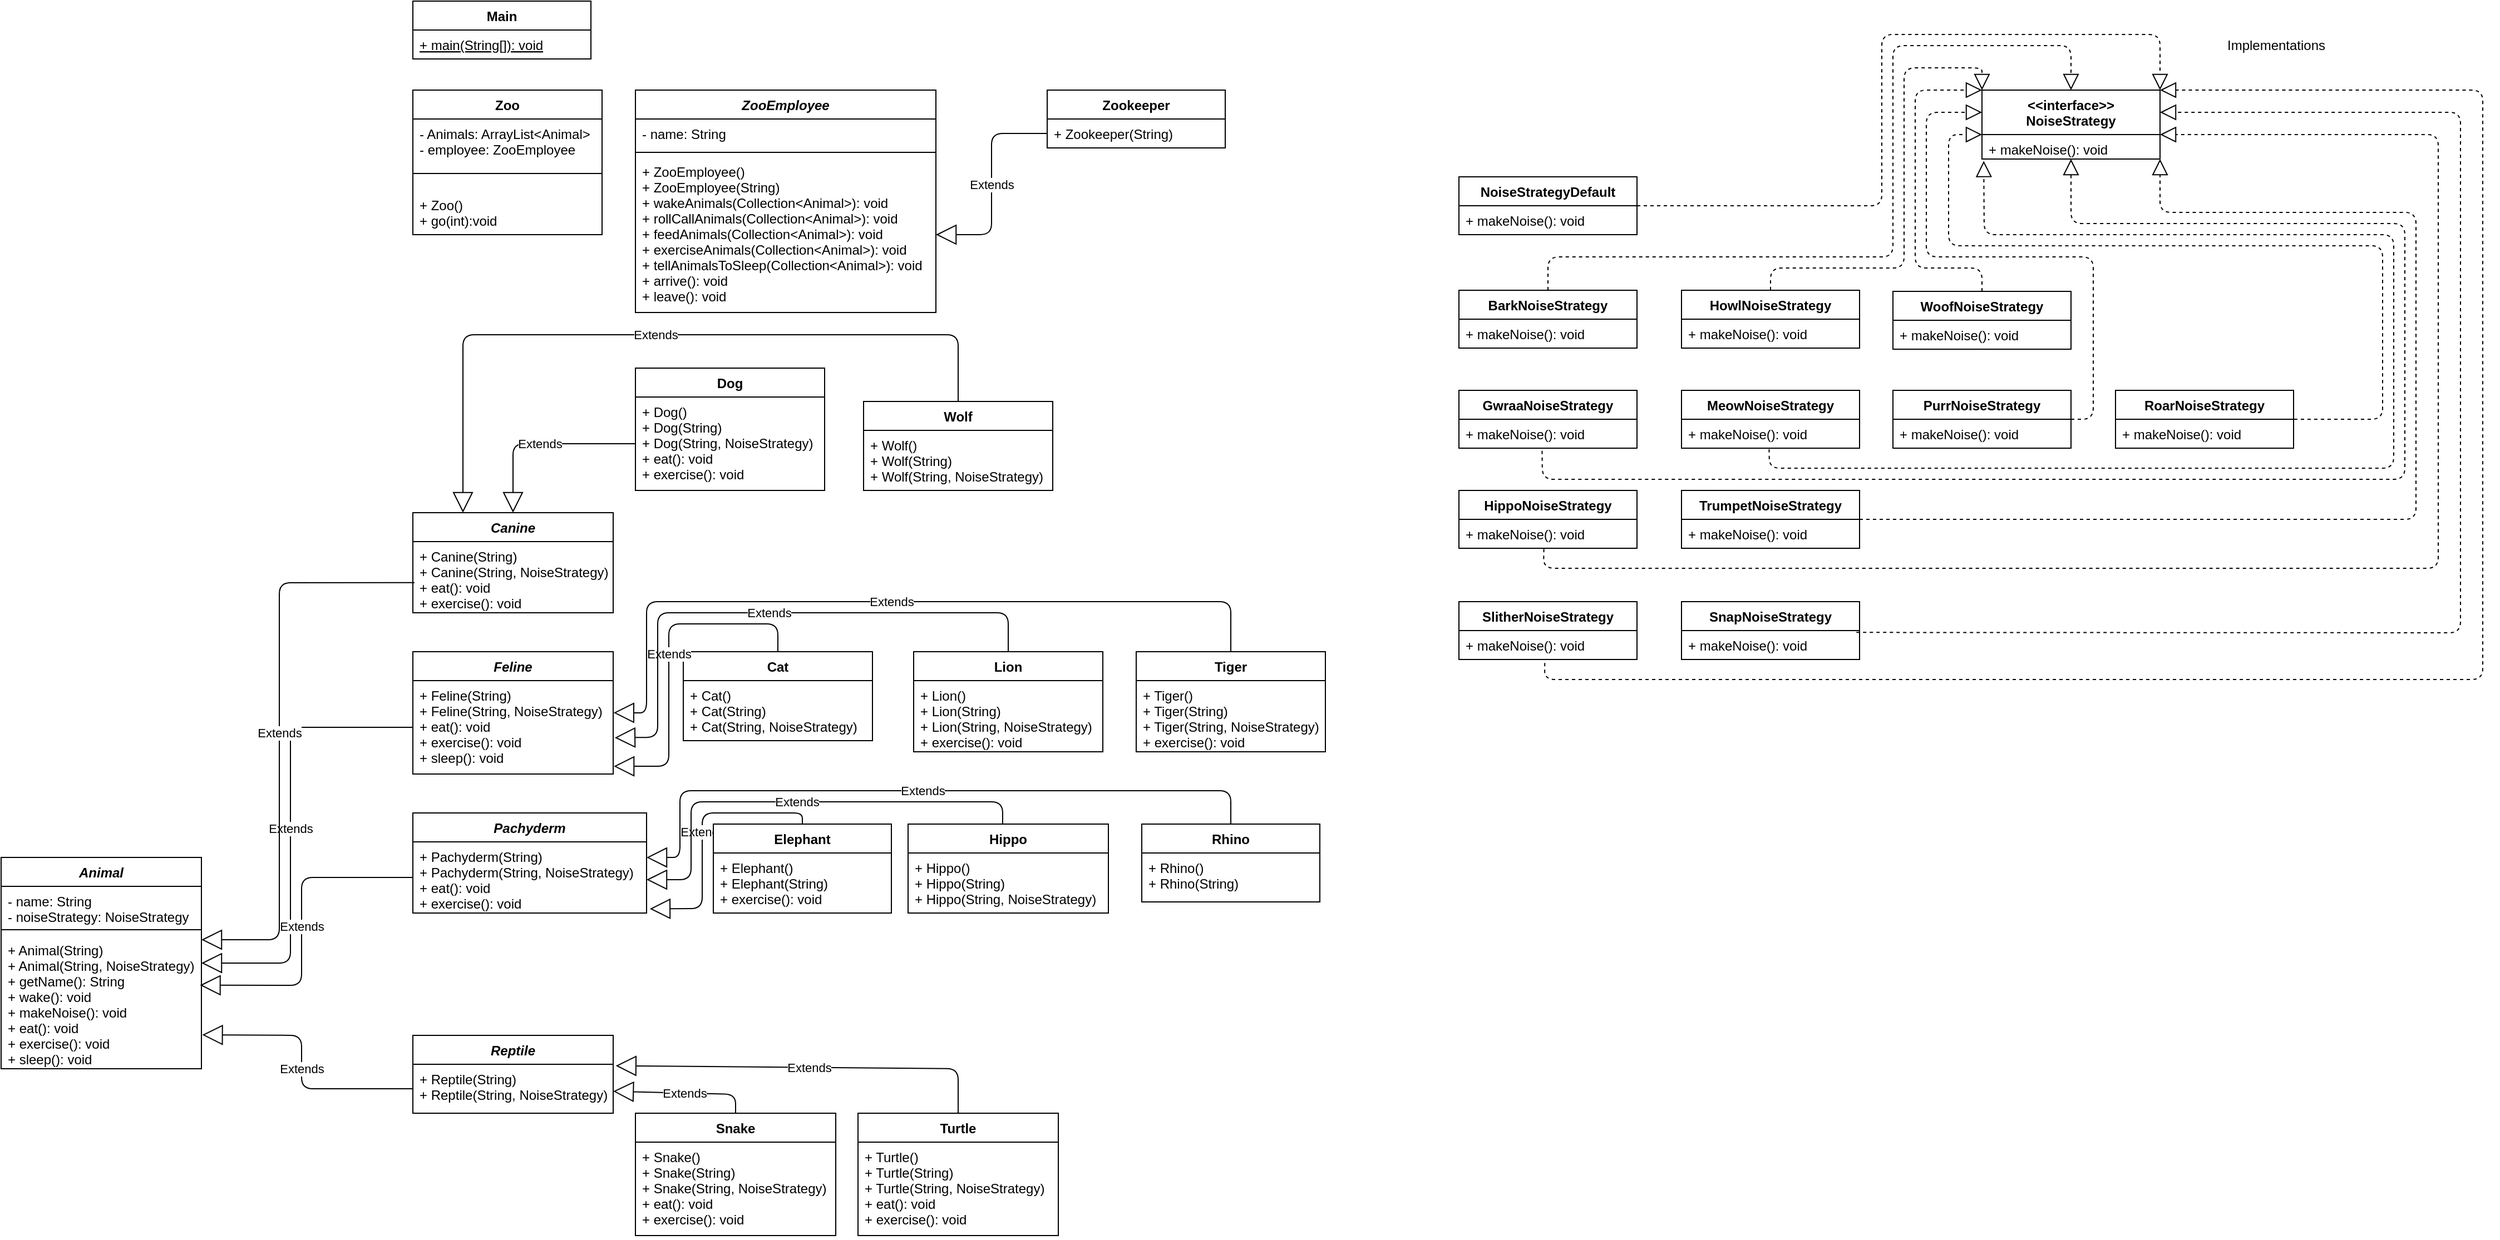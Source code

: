 <mxfile version="13.7.5" type="device"><diagram id="C5RBs43oDa-KdzZeNtuy" name="Page-1"><mxGraphModel dx="3201" dy="1293" grid="1" gridSize="10" guides="1" tooltips="1" connect="1" arrows="1" fold="1" page="1" pageScale="1" pageWidth="827" pageHeight="1169" math="0" shadow="0"><root><mxCell id="WIyWlLk6GJQsqaUBKTNV-0"/><mxCell id="WIyWlLk6GJQsqaUBKTNV-1" parent="WIyWlLk6GJQsqaUBKTNV-0"/><mxCell id="3nitn0mdfwLSogGtSMQ2-0" value="Main" style="swimlane;fontStyle=1;align=center;verticalAlign=top;childLayout=stackLayout;horizontal=1;startSize=26;horizontalStack=0;resizeParent=1;resizeParentMax=0;resizeLast=0;collapsible=1;marginBottom=0;" parent="WIyWlLk6GJQsqaUBKTNV-1" vertex="1"><mxGeometry width="160" height="52" as="geometry"/></mxCell><mxCell id="3nitn0mdfwLSogGtSMQ2-3" value="+ main(String[]): void" style="text;strokeColor=none;fillColor=none;align=left;verticalAlign=top;spacingLeft=4;spacingRight=4;overflow=hidden;rotatable=0;points=[[0,0.5],[1,0.5]];portConstraint=eastwest;fontStyle=4" parent="3nitn0mdfwLSogGtSMQ2-0" vertex="1"><mxGeometry y="26" width="160" height="26" as="geometry"/></mxCell><mxCell id="3nitn0mdfwLSogGtSMQ2-4" value="Zoo" style="swimlane;fontStyle=1;align=center;verticalAlign=top;childLayout=stackLayout;horizontal=1;startSize=26;horizontalStack=0;resizeParent=1;resizeParentMax=0;resizeLast=0;collapsible=1;marginBottom=0;" parent="WIyWlLk6GJQsqaUBKTNV-1" vertex="1"><mxGeometry y="80" width="170" height="130" as="geometry"/></mxCell><mxCell id="3nitn0mdfwLSogGtSMQ2-9" value="- Animals: ArrayList&lt;Animal&gt;&#10;- employee: ZooEmployee" style="text;strokeColor=none;fillColor=none;align=left;verticalAlign=top;spacingLeft=4;spacingRight=4;overflow=hidden;rotatable=0;points=[[0,0.5],[1,0.5]];portConstraint=eastwest;" parent="3nitn0mdfwLSogGtSMQ2-4" vertex="1"><mxGeometry y="26" width="170" height="34" as="geometry"/></mxCell><mxCell id="3nitn0mdfwLSogGtSMQ2-6" value="" style="line;strokeWidth=1;fillColor=none;align=left;verticalAlign=middle;spacingTop=-1;spacingLeft=3;spacingRight=3;rotatable=0;labelPosition=right;points=[];portConstraint=eastwest;" parent="3nitn0mdfwLSogGtSMQ2-4" vertex="1"><mxGeometry y="60" width="170" height="30" as="geometry"/></mxCell><mxCell id="3nitn0mdfwLSogGtSMQ2-7" value="+ Zoo()&#10;+ go(int):void" style="text;strokeColor=none;fillColor=none;align=left;verticalAlign=top;spacingLeft=4;spacingRight=4;overflow=hidden;rotatable=0;points=[[0,0.5],[1,0.5]];portConstraint=eastwest;" parent="3nitn0mdfwLSogGtSMQ2-4" vertex="1"><mxGeometry y="90" width="170" height="40" as="geometry"/></mxCell><mxCell id="3nitn0mdfwLSogGtSMQ2-10" value="ZooEmployee" style="swimlane;fontStyle=3;align=center;verticalAlign=top;childLayout=stackLayout;horizontal=1;startSize=26;horizontalStack=0;resizeParent=1;resizeParentMax=0;resizeLast=0;collapsible=1;marginBottom=0;" parent="WIyWlLk6GJQsqaUBKTNV-1" vertex="1"><mxGeometry x="200" y="80" width="270" height="200" as="geometry"/></mxCell><mxCell id="3nitn0mdfwLSogGtSMQ2-11" value="- name: String" style="text;strokeColor=none;fillColor=none;align=left;verticalAlign=top;spacingLeft=4;spacingRight=4;overflow=hidden;rotatable=0;points=[[0,0.5],[1,0.5]];portConstraint=eastwest;" parent="3nitn0mdfwLSogGtSMQ2-10" vertex="1"><mxGeometry y="26" width="270" height="26" as="geometry"/></mxCell><mxCell id="3nitn0mdfwLSogGtSMQ2-12" value="" style="line;strokeWidth=1;fillColor=none;align=left;verticalAlign=middle;spacingTop=-1;spacingLeft=3;spacingRight=3;rotatable=0;labelPosition=right;points=[];portConstraint=eastwest;" parent="3nitn0mdfwLSogGtSMQ2-10" vertex="1"><mxGeometry y="52" width="270" height="8" as="geometry"/></mxCell><mxCell id="3nitn0mdfwLSogGtSMQ2-13" value="+ ZooEmployee()&#10;+ ZooEmployee(String)&#10;+ wakeAnimals(Collection&lt;Animal&gt;): void&#10;+ rollCallAnimals(Collection&lt;Animal&gt;): void&#10;+ feedAnimals(Collection&lt;Animal&gt;): void&#10;+ exerciseAnimals(Collection&lt;Animal&gt;): void&#10;+ tellAnimalsToSleep(Collection&lt;Animal&gt;): void&#10;+ arrive(): void&#10;+ leave(): void" style="text;strokeColor=none;fillColor=none;align=left;verticalAlign=top;spacingLeft=4;spacingRight=4;overflow=hidden;rotatable=0;points=[[0,0.5],[1,0.5]];portConstraint=eastwest;" parent="3nitn0mdfwLSogGtSMQ2-10" vertex="1"><mxGeometry y="60" width="270" height="140" as="geometry"/></mxCell><mxCell id="3nitn0mdfwLSogGtSMQ2-18" value="Zookeeper" style="swimlane;fontStyle=1;align=center;verticalAlign=top;childLayout=stackLayout;horizontal=1;startSize=26;horizontalStack=0;resizeParent=1;resizeParentMax=0;resizeLast=0;collapsible=1;marginBottom=0;" parent="WIyWlLk6GJQsqaUBKTNV-1" vertex="1"><mxGeometry x="570" y="80" width="160" height="52" as="geometry"/></mxCell><mxCell id="3nitn0mdfwLSogGtSMQ2-19" value="+ Zookeeper(String)" style="text;strokeColor=none;fillColor=none;align=left;verticalAlign=top;spacingLeft=4;spacingRight=4;overflow=hidden;rotatable=0;points=[[0,0.5],[1,0.5]];portConstraint=eastwest;" parent="3nitn0mdfwLSogGtSMQ2-18" vertex="1"><mxGeometry y="26" width="160" height="26" as="geometry"/></mxCell><mxCell id="3nitn0mdfwLSogGtSMQ2-30" value="NoiseStrategyDefault" style="swimlane;fontStyle=1;align=center;verticalAlign=top;childLayout=stackLayout;horizontal=1;startSize=26;horizontalStack=0;resizeParent=1;resizeParentMax=0;resizeLast=0;collapsible=1;marginBottom=0;" parent="WIyWlLk6GJQsqaUBKTNV-1" vertex="1"><mxGeometry x="940" y="158" width="160" height="52" as="geometry"/></mxCell><mxCell id="3nitn0mdfwLSogGtSMQ2-31" value="+ makeNoise(): void" style="text;strokeColor=none;fillColor=none;align=left;verticalAlign=top;spacingLeft=4;spacingRight=4;overflow=hidden;rotatable=0;points=[[0,0.5],[1,0.5]];portConstraint=eastwest;" parent="3nitn0mdfwLSogGtSMQ2-30" vertex="1"><mxGeometry y="26" width="160" height="26" as="geometry"/></mxCell><mxCell id="3nitn0mdfwLSogGtSMQ2-46" value="BarkNoiseStrategy" style="swimlane;fontStyle=1;align=center;verticalAlign=top;childLayout=stackLayout;horizontal=1;startSize=26;horizontalStack=0;resizeParent=1;resizeParentMax=0;resizeLast=0;collapsible=1;marginBottom=0;" parent="WIyWlLk6GJQsqaUBKTNV-1" vertex="1"><mxGeometry x="940" y="260" width="160" height="52" as="geometry"/></mxCell><mxCell id="3nitn0mdfwLSogGtSMQ2-47" value="+ makeNoise(): void" style="text;strokeColor=none;fillColor=none;align=left;verticalAlign=top;spacingLeft=4;spacingRight=4;overflow=hidden;rotatable=0;points=[[0,0.5],[1,0.5]];portConstraint=eastwest;" parent="3nitn0mdfwLSogGtSMQ2-46" vertex="1"><mxGeometry y="26" width="160" height="26" as="geometry"/></mxCell><mxCell id="3nitn0mdfwLSogGtSMQ2-50" value="HowlNoiseStrategy" style="swimlane;fontStyle=1;align=center;verticalAlign=top;childLayout=stackLayout;horizontal=1;startSize=26;horizontalStack=0;resizeParent=1;resizeParentMax=0;resizeLast=0;collapsible=1;marginBottom=0;" parent="WIyWlLk6GJQsqaUBKTNV-1" vertex="1"><mxGeometry x="1140" y="260" width="160" height="52" as="geometry"/></mxCell><mxCell id="3nitn0mdfwLSogGtSMQ2-51" value="+ makeNoise(): void" style="text;strokeColor=none;fillColor=none;align=left;verticalAlign=top;spacingLeft=4;spacingRight=4;overflow=hidden;rotatable=0;points=[[0,0.5],[1,0.5]];portConstraint=eastwest;" parent="3nitn0mdfwLSogGtSMQ2-50" vertex="1"><mxGeometry y="26" width="160" height="26" as="geometry"/></mxCell><mxCell id="3nitn0mdfwLSogGtSMQ2-54" value="WoofNoiseStrategy" style="swimlane;fontStyle=1;align=center;verticalAlign=top;childLayout=stackLayout;horizontal=1;startSize=26;horizontalStack=0;resizeParent=1;resizeParentMax=0;resizeLast=0;collapsible=1;marginBottom=0;" parent="WIyWlLk6GJQsqaUBKTNV-1" vertex="1"><mxGeometry x="1330" y="261" width="160" height="52" as="geometry"/></mxCell><mxCell id="3nitn0mdfwLSogGtSMQ2-55" value="+ makeNoise(): void" style="text;strokeColor=none;fillColor=none;align=left;verticalAlign=top;spacingLeft=4;spacingRight=4;overflow=hidden;rotatable=0;points=[[0,0.5],[1,0.5]];portConstraint=eastwest;" parent="3nitn0mdfwLSogGtSMQ2-54" vertex="1"><mxGeometry y="26" width="160" height="26" as="geometry"/></mxCell><mxCell id="3nitn0mdfwLSogGtSMQ2-74" value="GwraaNoiseStrategy" style="swimlane;fontStyle=1;align=center;verticalAlign=top;childLayout=stackLayout;horizontal=1;startSize=26;horizontalStack=0;resizeParent=1;resizeParentMax=0;resizeLast=0;collapsible=1;marginBottom=0;" parent="WIyWlLk6GJQsqaUBKTNV-1" vertex="1"><mxGeometry x="940" y="350" width="160" height="52" as="geometry"/></mxCell><mxCell id="3nitn0mdfwLSogGtSMQ2-75" value="+ makeNoise(): void" style="text;strokeColor=none;fillColor=none;align=left;verticalAlign=top;spacingLeft=4;spacingRight=4;overflow=hidden;rotatable=0;points=[[0,0.5],[1,0.5]];portConstraint=eastwest;" parent="3nitn0mdfwLSogGtSMQ2-74" vertex="1"><mxGeometry y="26" width="160" height="26" as="geometry"/></mxCell><mxCell id="3nitn0mdfwLSogGtSMQ2-78" value="MeowNoiseStrategy" style="swimlane;fontStyle=1;align=center;verticalAlign=top;childLayout=stackLayout;horizontal=1;startSize=26;horizontalStack=0;resizeParent=1;resizeParentMax=0;resizeLast=0;collapsible=1;marginBottom=0;" parent="WIyWlLk6GJQsqaUBKTNV-1" vertex="1"><mxGeometry x="1140" y="350" width="160" height="52" as="geometry"/></mxCell><mxCell id="3nitn0mdfwLSogGtSMQ2-81" value="+ makeNoise(): void" style="text;strokeColor=none;fillColor=none;align=left;verticalAlign=top;spacingLeft=4;spacingRight=4;overflow=hidden;rotatable=0;points=[[0,0.5],[1,0.5]];portConstraint=eastwest;" parent="3nitn0mdfwLSogGtSMQ2-78" vertex="1"><mxGeometry y="26" width="160" height="26" as="geometry"/></mxCell><mxCell id="3nitn0mdfwLSogGtSMQ2-106" value="HippoNoiseStrategy" style="swimlane;fontStyle=1;align=center;verticalAlign=top;childLayout=stackLayout;horizontal=1;startSize=26;horizontalStack=0;resizeParent=1;resizeParentMax=0;resizeLast=0;collapsible=1;marginBottom=0;" parent="WIyWlLk6GJQsqaUBKTNV-1" vertex="1"><mxGeometry x="940" y="440" width="160" height="52" as="geometry"/></mxCell><mxCell id="3nitn0mdfwLSogGtSMQ2-107" value="+ makeNoise(): void" style="text;strokeColor=none;fillColor=none;align=left;verticalAlign=top;spacingLeft=4;spacingRight=4;overflow=hidden;rotatable=0;points=[[0,0.5],[1,0.5]];portConstraint=eastwest;" parent="3nitn0mdfwLSogGtSMQ2-106" vertex="1"><mxGeometry y="26" width="160" height="26" as="geometry"/></mxCell><mxCell id="3nitn0mdfwLSogGtSMQ2-110" value="TrumpetNoiseStrategy" style="swimlane;fontStyle=1;align=center;verticalAlign=top;childLayout=stackLayout;horizontal=1;startSize=26;horizontalStack=0;resizeParent=1;resizeParentMax=0;resizeLast=0;collapsible=1;marginBottom=0;" parent="WIyWlLk6GJQsqaUBKTNV-1" vertex="1"><mxGeometry x="1140" y="440" width="160" height="52" as="geometry"/></mxCell><mxCell id="3nitn0mdfwLSogGtSMQ2-111" value="+ makeNoise(): void" style="text;strokeColor=none;fillColor=none;align=left;verticalAlign=top;spacingLeft=4;spacingRight=4;overflow=hidden;rotatable=0;points=[[0,0.5],[1,0.5]];portConstraint=eastwest;" parent="3nitn0mdfwLSogGtSMQ2-110" vertex="1"><mxGeometry y="26" width="160" height="26" as="geometry"/></mxCell><mxCell id="3nitn0mdfwLSogGtSMQ2-26" value="&lt;&lt;interface&gt;&gt;&#10;NoiseStrategy&#10;" style="swimlane;fontStyle=1;align=center;verticalAlign=top;childLayout=stackLayout;horizontal=1;startSize=40;horizontalStack=0;resizeParent=1;resizeParentMax=0;resizeLast=0;collapsible=1;marginBottom=0;" parent="WIyWlLk6GJQsqaUBKTNV-1" vertex="1"><mxGeometry x="1410" y="80" width="160" height="62" as="geometry"/></mxCell><mxCell id="3nitn0mdfwLSogGtSMQ2-27" value="+ makeNoise(): void" style="text;strokeColor=none;fillColor=none;align=left;verticalAlign=top;spacingLeft=4;spacingRight=4;overflow=hidden;rotatable=0;points=[[0,0.5],[1,0.5]];portConstraint=eastwest;" parent="3nitn0mdfwLSogGtSMQ2-26" vertex="1"><mxGeometry y="40" width="160" height="22" as="geometry"/></mxCell><mxCell id="3nitn0mdfwLSogGtSMQ2-82" value="PurrNoiseStrategy" style="swimlane;fontStyle=1;align=center;verticalAlign=top;childLayout=stackLayout;horizontal=1;startSize=26;horizontalStack=0;resizeParent=1;resizeParentMax=0;resizeLast=0;collapsible=1;marginBottom=0;" parent="WIyWlLk6GJQsqaUBKTNV-1" vertex="1"><mxGeometry x="1330" y="350" width="160" height="52" as="geometry"/></mxCell><mxCell id="3nitn0mdfwLSogGtSMQ2-83" value="+ makeNoise(): void" style="text;strokeColor=none;fillColor=none;align=left;verticalAlign=top;spacingLeft=4;spacingRight=4;overflow=hidden;rotatable=0;points=[[0,0.5],[1,0.5]];portConstraint=eastwest;" parent="3nitn0mdfwLSogGtSMQ2-82" vertex="1"><mxGeometry y="26" width="160" height="26" as="geometry"/></mxCell><mxCell id="3nitn0mdfwLSogGtSMQ2-86" value="RoarNoiseStrategy" style="swimlane;fontStyle=1;align=center;verticalAlign=top;childLayout=stackLayout;horizontal=1;startSize=26;horizontalStack=0;resizeParent=1;resizeParentMax=0;resizeLast=0;collapsible=1;marginBottom=0;" parent="WIyWlLk6GJQsqaUBKTNV-1" vertex="1"><mxGeometry x="1530" y="350" width="160" height="52" as="geometry"/></mxCell><mxCell id="3nitn0mdfwLSogGtSMQ2-87" value="+ makeNoise(): void" style="text;strokeColor=none;fillColor=none;align=left;verticalAlign=top;spacingLeft=4;spacingRight=4;overflow=hidden;rotatable=0;points=[[0,0.5],[1,0.5]];portConstraint=eastwest;" parent="3nitn0mdfwLSogGtSMQ2-86" vertex="1"><mxGeometry y="26" width="160" height="26" as="geometry"/></mxCell><mxCell id="3nitn0mdfwLSogGtSMQ2-118" value="Snake" style="swimlane;fontStyle=1;align=center;verticalAlign=top;childLayout=stackLayout;horizontal=1;startSize=26;horizontalStack=0;resizeParent=1;resizeParentMax=0;resizeLast=0;collapsible=1;marginBottom=0;" parent="WIyWlLk6GJQsqaUBKTNV-1" vertex="1"><mxGeometry x="200" y="1000" width="180" height="110" as="geometry"/></mxCell><mxCell id="3nitn0mdfwLSogGtSMQ2-121" value="+ Snake()&#10;+ Snake(String)&#10;+ Snake(String, NoiseStrategy)&#10;+ eat(): void&#10;+ exercise(): void" style="text;strokeColor=none;fillColor=none;align=left;verticalAlign=top;spacingLeft=4;spacingRight=4;overflow=hidden;rotatable=0;points=[[0,0.5],[1,0.5]];portConstraint=eastwest;" parent="3nitn0mdfwLSogGtSMQ2-118" vertex="1"><mxGeometry y="26" width="180" height="84" as="geometry"/></mxCell><mxCell id="3nitn0mdfwLSogGtSMQ2-122" value="Turtle" style="swimlane;fontStyle=1;align=center;verticalAlign=top;childLayout=stackLayout;horizontal=1;startSize=26;horizontalStack=0;resizeParent=1;resizeParentMax=0;resizeLast=0;collapsible=1;marginBottom=0;" parent="WIyWlLk6GJQsqaUBKTNV-1" vertex="1"><mxGeometry x="400" y="1000" width="180" height="110" as="geometry"/></mxCell><mxCell id="3nitn0mdfwLSogGtSMQ2-123" value="+ Turtle()&#10;+ Turtle(String)&#10;+ Turtle(String, NoiseStrategy)&#10;+ eat(): void&#10;+ exercise(): void" style="text;strokeColor=none;fillColor=none;align=left;verticalAlign=top;spacingLeft=4;spacingRight=4;overflow=hidden;rotatable=0;points=[[0,0.5],[1,0.5]];portConstraint=eastwest;" parent="3nitn0mdfwLSogGtSMQ2-122" vertex="1"><mxGeometry y="26" width="180" height="84" as="geometry"/></mxCell><mxCell id="3nitn0mdfwLSogGtSMQ2-22" value="Animal" style="swimlane;fontStyle=3;align=center;verticalAlign=top;childLayout=stackLayout;horizontal=1;startSize=26;horizontalStack=0;resizeParent=1;resizeParentMax=0;resizeLast=0;collapsible=1;marginBottom=0;" parent="WIyWlLk6GJQsqaUBKTNV-1" vertex="1"><mxGeometry x="-370" y="770" width="180" height="190" as="geometry"/></mxCell><mxCell id="3nitn0mdfwLSogGtSMQ2-23" value="- name: String&#10;- noiseStrategy: NoiseStrategy" style="text;strokeColor=none;fillColor=none;align=left;verticalAlign=top;spacingLeft=4;spacingRight=4;overflow=hidden;rotatable=0;points=[[0,0.5],[1,0.5]];portConstraint=eastwest;" parent="3nitn0mdfwLSogGtSMQ2-22" vertex="1"><mxGeometry y="26" width="180" height="34" as="geometry"/></mxCell><mxCell id="3nitn0mdfwLSogGtSMQ2-24" value="" style="line;strokeWidth=1;fillColor=none;align=left;verticalAlign=middle;spacingTop=-1;spacingLeft=3;spacingRight=3;rotatable=0;labelPosition=right;points=[];portConstraint=eastwest;" parent="3nitn0mdfwLSogGtSMQ2-22" vertex="1"><mxGeometry y="60" width="180" height="10" as="geometry"/></mxCell><mxCell id="3nitn0mdfwLSogGtSMQ2-25" value="+ Animal(String)&#10;+ Animal(String, NoiseStrategy)&#10;+ getName(): String&#10;+ wake(): void&#10;+ makeNoise(): void&#10;+ eat(): void&#10;+ exercise(): void&#10;+ sleep(): void" style="text;strokeColor=none;fillColor=none;align=left;verticalAlign=top;spacingLeft=4;spacingRight=4;overflow=hidden;rotatable=0;points=[[0,0.5],[1,0.5]];portConstraint=eastwest;" parent="3nitn0mdfwLSogGtSMQ2-22" vertex="1"><mxGeometry y="70" width="180" height="120" as="geometry"/></mxCell><mxCell id="XKUKXw9-IhA_FYFdJ5NG-2" value="Extends" style="endArrow=block;endSize=16;endFill=0;html=1;exitX=0;exitY=0.5;exitDx=0;exitDy=0;" edge="1" parent="WIyWlLk6GJQsqaUBKTNV-1" source="3nitn0mdfwLSogGtSMQ2-59" target="3nitn0mdfwLSogGtSMQ2-22"><mxGeometry width="160" relative="1" as="geometry"><mxPoint x="30" y="790" as="sourcePoint"/><mxPoint x="190" y="790" as="targetPoint"/><Array as="points"><mxPoint x="-110" y="653"/><mxPoint x="-110" y="865"/></Array></mxGeometry></mxCell><mxCell id="XKUKXw9-IhA_FYFdJ5NG-3" value="Extends" style="endArrow=block;endSize=16;endFill=0;html=1;exitX=0;exitY=0.5;exitDx=0;exitDy=0;entryX=0.993;entryY=0.374;entryDx=0;entryDy=0;entryPerimeter=0;" edge="1" parent="WIyWlLk6GJQsqaUBKTNV-1" source="3nitn0mdfwLSogGtSMQ2-93" target="3nitn0mdfwLSogGtSMQ2-25"><mxGeometry width="160" relative="1" as="geometry"><mxPoint x="30" y="790" as="sourcePoint"/><mxPoint x="190" y="790" as="targetPoint"/><Array as="points"><mxPoint x="-100" y="788"/><mxPoint x="-100" y="885"/></Array></mxGeometry></mxCell><mxCell id="XKUKXw9-IhA_FYFdJ5NG-4" value="Extends" style="endArrow=block;endSize=16;endFill=0;html=1;exitX=0.008;exitY=0.577;exitDx=0;exitDy=0;exitPerimeter=0;" edge="1" parent="WIyWlLk6GJQsqaUBKTNV-1" source="3nitn0mdfwLSogGtSMQ2-37"><mxGeometry width="160" relative="1" as="geometry"><mxPoint x="30" y="790" as="sourcePoint"/><mxPoint x="-190" y="844" as="targetPoint"/><Array as="points"><mxPoint x="-120" y="523"/><mxPoint x="-120" y="800"/><mxPoint x="-120" y="844"/></Array></mxGeometry></mxCell><mxCell id="XKUKXw9-IhA_FYFdJ5NG-5" value="Extends" style="endArrow=block;endSize=16;endFill=0;html=1;exitX=0;exitY=0.5;exitDx=0;exitDy=0;entryX=1.004;entryY=0.746;entryDx=0;entryDy=0;entryPerimeter=0;" edge="1" parent="WIyWlLk6GJQsqaUBKTNV-1" source="3nitn0mdfwLSogGtSMQ2-117" target="3nitn0mdfwLSogGtSMQ2-25"><mxGeometry width="160" relative="1" as="geometry"><mxPoint x="30" y="790" as="sourcePoint"/><mxPoint x="190" y="790" as="targetPoint"/><Array as="points"><mxPoint x="-100" y="978"/><mxPoint x="-100" y="930"/></Array></mxGeometry></mxCell><mxCell id="3nitn0mdfwLSogGtSMQ2-34" value="Canine" style="swimlane;fontStyle=3;align=center;verticalAlign=top;childLayout=stackLayout;horizontal=1;startSize=26;horizontalStack=0;resizeParent=1;resizeParentMax=0;resizeLast=0;collapsible=1;marginBottom=0;" parent="WIyWlLk6GJQsqaUBKTNV-1" vertex="1"><mxGeometry y="460" width="180" height="90" as="geometry"/></mxCell><mxCell id="3nitn0mdfwLSogGtSMQ2-37" value="+ Canine(String)&#10;+ Canine(String, NoiseStrategy)&#10;+ eat(): void&#10;+ exercise(): void" style="text;strokeColor=none;fillColor=none;align=left;verticalAlign=top;spacingLeft=4;spacingRight=4;overflow=hidden;rotatable=0;points=[[0,0.5],[1,0.5]];portConstraint=eastwest;" parent="3nitn0mdfwLSogGtSMQ2-34" vertex="1"><mxGeometry y="26" width="180" height="64" as="geometry"/></mxCell><mxCell id="3nitn0mdfwLSogGtSMQ2-38" value="Dog" style="swimlane;fontStyle=1;align=center;verticalAlign=top;childLayout=stackLayout;horizontal=1;startSize=26;horizontalStack=0;resizeParent=1;resizeParentMax=0;resizeLast=0;collapsible=1;marginBottom=0;" parent="WIyWlLk6GJQsqaUBKTNV-1" vertex="1"><mxGeometry x="200" y="330" width="170" height="110" as="geometry"/></mxCell><mxCell id="3nitn0mdfwLSogGtSMQ2-39" value="+ Dog()&#10;+ Dog(String)&#10;+ Dog(String, NoiseStrategy)&#10;+ eat(): void&#10;+ exercise(): void" style="text;strokeColor=none;fillColor=none;align=left;verticalAlign=top;spacingLeft=4;spacingRight=4;overflow=hidden;rotatable=0;points=[[0,0.5],[1,0.5]];portConstraint=eastwest;" parent="3nitn0mdfwLSogGtSMQ2-38" vertex="1"><mxGeometry y="26" width="170" height="84" as="geometry"/></mxCell><mxCell id="3nitn0mdfwLSogGtSMQ2-42" value="Wolf" style="swimlane;fontStyle=1;align=center;verticalAlign=top;childLayout=stackLayout;horizontal=1;startSize=26;horizontalStack=0;resizeParent=1;resizeParentMax=0;resizeLast=0;collapsible=1;marginBottom=0;" parent="WIyWlLk6GJQsqaUBKTNV-1" vertex="1"><mxGeometry x="405" y="360" width="170" height="80" as="geometry"/></mxCell><mxCell id="3nitn0mdfwLSogGtSMQ2-43" value="+ Wolf()&#10;+ Wolf(String)&#10;+ Wolf(String, NoiseStrategy)" style="text;strokeColor=none;fillColor=none;align=left;verticalAlign=top;spacingLeft=4;spacingRight=4;overflow=hidden;rotatable=0;points=[[0,0.5],[1,0.5]];portConstraint=eastwest;" parent="3nitn0mdfwLSogGtSMQ2-42" vertex="1"><mxGeometry y="26" width="170" height="54" as="geometry"/></mxCell><mxCell id="XKUKXw9-IhA_FYFdJ5NG-6" value="Extends" style="endArrow=block;endSize=16;endFill=0;html=1;" edge="1" parent="WIyWlLk6GJQsqaUBKTNV-1" source="3nitn0mdfwLSogGtSMQ2-39"><mxGeometry width="160" relative="1" as="geometry"><mxPoint x="470" y="500" as="sourcePoint"/><mxPoint x="90" y="460" as="targetPoint"/><Array as="points"><mxPoint x="90" y="398"/></Array></mxGeometry></mxCell><mxCell id="XKUKXw9-IhA_FYFdJ5NG-7" value="Extends" style="endArrow=block;endSize=16;endFill=0;html=1;exitX=0.5;exitY=0;exitDx=0;exitDy=0;entryX=0.25;entryY=0;entryDx=0;entryDy=0;" edge="1" parent="WIyWlLk6GJQsqaUBKTNV-1" source="3nitn0mdfwLSogGtSMQ2-42" target="3nitn0mdfwLSogGtSMQ2-34"><mxGeometry width="160" relative="1" as="geometry"><mxPoint x="610" y="450" as="sourcePoint"/><mxPoint x="490" y="300" as="targetPoint"/><Array as="points"><mxPoint x="490" y="300"/><mxPoint x="45" y="300"/></Array></mxGeometry></mxCell><mxCell id="3nitn0mdfwLSogGtSMQ2-58" value="Feline" style="swimlane;fontStyle=3;align=center;verticalAlign=top;childLayout=stackLayout;horizontal=1;startSize=26;horizontalStack=0;resizeParent=1;resizeParentMax=0;resizeLast=0;collapsible=1;marginBottom=0;" parent="WIyWlLk6GJQsqaUBKTNV-1" vertex="1"><mxGeometry y="585" width="180" height="110" as="geometry"/></mxCell><mxCell id="3nitn0mdfwLSogGtSMQ2-59" value="+ Feline(String)&#10;+ Feline(String, NoiseStrategy)&#10;+ eat(): void&#10;+ exercise(): void&#10;+ sleep(): void" style="text;strokeColor=none;fillColor=none;align=left;verticalAlign=top;spacingLeft=4;spacingRight=4;overflow=hidden;rotatable=0;points=[[0,0.5],[1,0.5]];portConstraint=eastwest;" parent="3nitn0mdfwLSogGtSMQ2-58" vertex="1"><mxGeometry y="26" width="180" height="84" as="geometry"/></mxCell><mxCell id="3nitn0mdfwLSogGtSMQ2-62" value="Cat" style="swimlane;fontStyle=1;align=center;verticalAlign=top;childLayout=stackLayout;horizontal=1;startSize=26;horizontalStack=0;resizeParent=1;resizeParentMax=0;resizeLast=0;collapsible=1;marginBottom=0;" parent="WIyWlLk6GJQsqaUBKTNV-1" vertex="1"><mxGeometry x="243" y="585" width="170" height="80" as="geometry"/></mxCell><mxCell id="3nitn0mdfwLSogGtSMQ2-63" value="+ Cat()&#10;+ Cat(String)&#10;+ Cat(String, NoiseStrategy)" style="text;strokeColor=none;fillColor=none;align=left;verticalAlign=top;spacingLeft=4;spacingRight=4;overflow=hidden;rotatable=0;points=[[0,0.5],[1,0.5]];portConstraint=eastwest;" parent="3nitn0mdfwLSogGtSMQ2-62" vertex="1"><mxGeometry y="26" width="170" height="54" as="geometry"/></mxCell><mxCell id="3nitn0mdfwLSogGtSMQ2-66" value="Lion" style="swimlane;fontStyle=1;align=center;verticalAlign=top;childLayout=stackLayout;horizontal=1;startSize=26;horizontalStack=0;resizeParent=1;resizeParentMax=0;resizeLast=0;collapsible=1;marginBottom=0;" parent="WIyWlLk6GJQsqaUBKTNV-1" vertex="1"><mxGeometry x="450" y="585" width="170" height="90" as="geometry"/></mxCell><mxCell id="3nitn0mdfwLSogGtSMQ2-67" value="+ Lion()&#10;+ Lion(String)&#10;+ Lion(String, NoiseStrategy)&#10;+ exercise(): void" style="text;strokeColor=none;fillColor=none;align=left;verticalAlign=top;spacingLeft=4;spacingRight=4;overflow=hidden;rotatable=0;points=[[0,0.5],[1,0.5]];portConstraint=eastwest;" parent="3nitn0mdfwLSogGtSMQ2-66" vertex="1"><mxGeometry y="26" width="170" height="64" as="geometry"/></mxCell><mxCell id="3nitn0mdfwLSogGtSMQ2-70" value="Tiger" style="swimlane;fontStyle=1;align=center;verticalAlign=top;childLayout=stackLayout;horizontal=1;startSize=26;horizontalStack=0;resizeParent=1;resizeParentMax=0;resizeLast=0;collapsible=1;marginBottom=0;" parent="WIyWlLk6GJQsqaUBKTNV-1" vertex="1"><mxGeometry x="650" y="585" width="170" height="90" as="geometry"/></mxCell><mxCell id="3nitn0mdfwLSogGtSMQ2-73" value="+ Tiger()&#10;+ Tiger(String)&#10;+ Tiger(String, NoiseStrategy)&#10;+ exercise(): void" style="text;strokeColor=none;fillColor=none;align=left;verticalAlign=top;spacingLeft=4;spacingRight=4;overflow=hidden;rotatable=0;points=[[0,0.5],[1,0.5]];portConstraint=eastwest;" parent="3nitn0mdfwLSogGtSMQ2-70" vertex="1"><mxGeometry y="26" width="170" height="64" as="geometry"/></mxCell><mxCell id="XKUKXw9-IhA_FYFdJ5NG-9" value="Extends" style="endArrow=block;endSize=16;endFill=0;html=1;exitX=0.5;exitY=0;exitDx=0;exitDy=0;entryX=1.003;entryY=0.917;entryDx=0;entryDy=0;entryPerimeter=0;" edge="1" parent="WIyWlLk6GJQsqaUBKTNV-1" source="3nitn0mdfwLSogGtSMQ2-62" target="3nitn0mdfwLSogGtSMQ2-59"><mxGeometry width="160" relative="1" as="geometry"><mxPoint x="460" y="480" as="sourcePoint"/><mxPoint x="620" y="480" as="targetPoint"/><Array as="points"><mxPoint x="328" y="560"/><mxPoint x="230" y="560"/><mxPoint x="230" y="688"/></Array></mxGeometry></mxCell><mxCell id="XKUKXw9-IhA_FYFdJ5NG-10" value="Extends" style="endArrow=block;endSize=16;endFill=0;html=1;exitX=0.5;exitY=0;exitDx=0;exitDy=0;entryX=1.008;entryY=0.611;entryDx=0;entryDy=0;entryPerimeter=0;" edge="1" parent="WIyWlLk6GJQsqaUBKTNV-1" source="3nitn0mdfwLSogGtSMQ2-66" target="3nitn0mdfwLSogGtSMQ2-59"><mxGeometry width="160" relative="1" as="geometry"><mxPoint x="540" y="580" as="sourcePoint"/><mxPoint x="535" y="550" as="targetPoint"/><Array as="points"><mxPoint x="535" y="550"/><mxPoint x="220" y="550"/><mxPoint x="220" y="662"/></Array></mxGeometry></mxCell><mxCell id="XKUKXw9-IhA_FYFdJ5NG-11" value="Extends" style="endArrow=block;endSize=16;endFill=0;html=1;exitX=0.5;exitY=0;exitDx=0;exitDy=0;entryX=1.002;entryY=0.344;entryDx=0;entryDy=0;entryPerimeter=0;" edge="1" parent="WIyWlLk6GJQsqaUBKTNV-1" source="3nitn0mdfwLSogGtSMQ2-70" target="3nitn0mdfwLSogGtSMQ2-59"><mxGeometry width="160" relative="1" as="geometry"><mxPoint x="730" y="580" as="sourcePoint"/><mxPoint x="200" y="540" as="targetPoint"/><Array as="points"><mxPoint x="735" y="540"/><mxPoint x="210" y="540"/><mxPoint x="210" y="640"/></Array></mxGeometry></mxCell><mxCell id="3nitn0mdfwLSogGtSMQ2-90" value="Pachyderm" style="swimlane;fontStyle=3;align=center;verticalAlign=top;childLayout=stackLayout;horizontal=1;startSize=26;horizontalStack=0;resizeParent=1;resizeParentMax=0;resizeLast=0;collapsible=1;marginBottom=0;" parent="WIyWlLk6GJQsqaUBKTNV-1" vertex="1"><mxGeometry y="730" width="210" height="90" as="geometry"/></mxCell><mxCell id="3nitn0mdfwLSogGtSMQ2-93" value="+ Pachyderm(String)&#10;+ Pachyderm(String, NoiseStrategy)&#10;+ eat(): void&#10;+ exercise(): void" style="text;strokeColor=none;fillColor=none;align=left;verticalAlign=top;spacingLeft=4;spacingRight=4;overflow=hidden;rotatable=0;points=[[0,0.5],[1,0.5]];portConstraint=eastwest;" parent="3nitn0mdfwLSogGtSMQ2-90" vertex="1"><mxGeometry y="26" width="210" height="64" as="geometry"/></mxCell><mxCell id="3nitn0mdfwLSogGtSMQ2-98" value="Hippo" style="swimlane;fontStyle=1;align=center;verticalAlign=top;childLayout=stackLayout;horizontal=1;startSize=26;horizontalStack=0;resizeParent=1;resizeParentMax=0;resizeLast=0;collapsible=1;marginBottom=0;" parent="WIyWlLk6GJQsqaUBKTNV-1" vertex="1"><mxGeometry x="445" y="740" width="180" height="80" as="geometry"/></mxCell><mxCell id="3nitn0mdfwLSogGtSMQ2-101" value="+ Hippo()&#10;+ Hippo(String)&#10;+ Hippo(String, NoiseStrategy)" style="text;strokeColor=none;fillColor=none;align=left;verticalAlign=top;spacingLeft=4;spacingRight=4;overflow=hidden;rotatable=0;points=[[0,0.5],[1,0.5]];portConstraint=eastwest;" parent="3nitn0mdfwLSogGtSMQ2-98" vertex="1"><mxGeometry y="26" width="180" height="54" as="geometry"/></mxCell><mxCell id="3nitn0mdfwLSogGtSMQ2-102" value="Rhino" style="swimlane;fontStyle=1;align=center;verticalAlign=top;childLayout=stackLayout;horizontal=1;startSize=26;horizontalStack=0;resizeParent=1;resizeParentMax=0;resizeLast=0;collapsible=1;marginBottom=0;" parent="WIyWlLk6GJQsqaUBKTNV-1" vertex="1"><mxGeometry x="655" y="740" width="160" height="70" as="geometry"/></mxCell><mxCell id="3nitn0mdfwLSogGtSMQ2-105" value="+ Rhino()&#10;+ Rhino(String)" style="text;strokeColor=none;fillColor=none;align=left;verticalAlign=top;spacingLeft=4;spacingRight=4;overflow=hidden;rotatable=0;points=[[0,0.5],[1,0.5]];portConstraint=eastwest;" parent="3nitn0mdfwLSogGtSMQ2-102" vertex="1"><mxGeometry y="26" width="160" height="44" as="geometry"/></mxCell><mxCell id="XKUKXw9-IhA_FYFdJ5NG-12" value="Extends" style="endArrow=block;endSize=16;endFill=0;html=1;entryX=1.014;entryY=0.941;entryDx=0;entryDy=0;entryPerimeter=0;exitX=0.5;exitY=0;exitDx=0;exitDy=0;" edge="1" parent="WIyWlLk6GJQsqaUBKTNV-1" source="3nitn0mdfwLSogGtSMQ2-94" target="3nitn0mdfwLSogGtSMQ2-93"><mxGeometry width="160" relative="1" as="geometry"><mxPoint x="340" y="730" as="sourcePoint"/><mxPoint x="630" y="660" as="targetPoint"/><Array as="points"><mxPoint x="350" y="730"/><mxPoint x="335" y="730"/><mxPoint x="260" y="730"/><mxPoint x="260" y="816"/></Array></mxGeometry></mxCell><mxCell id="3nitn0mdfwLSogGtSMQ2-94" value="Elephant" style="swimlane;fontStyle=1;align=center;verticalAlign=top;childLayout=stackLayout;horizontal=1;startSize=26;horizontalStack=0;resizeParent=1;resizeParentMax=0;resizeLast=0;collapsible=1;marginBottom=0;" parent="WIyWlLk6GJQsqaUBKTNV-1" vertex="1"><mxGeometry x="270" y="740" width="160" height="80" as="geometry"/></mxCell><mxCell id="3nitn0mdfwLSogGtSMQ2-95" value="+ Elephant()&#10;+ Elephant(String)&#10;+ exercise(): void" style="text;strokeColor=none;fillColor=none;align=left;verticalAlign=top;spacingLeft=4;spacingRight=4;overflow=hidden;rotatable=0;points=[[0,0.5],[1,0.5]];portConstraint=eastwest;" parent="3nitn0mdfwLSogGtSMQ2-94" vertex="1"><mxGeometry y="26" width="160" height="54" as="geometry"/></mxCell><mxCell id="XKUKXw9-IhA_FYFdJ5NG-13" value="Extends" style="endArrow=block;endSize=16;endFill=0;html=1;exitX=0.472;exitY=0;exitDx=0;exitDy=0;exitPerimeter=0;" edge="1" parent="WIyWlLk6GJQsqaUBKTNV-1" source="3nitn0mdfwLSogGtSMQ2-98"><mxGeometry width="160" relative="1" as="geometry"><mxPoint x="550" y="660" as="sourcePoint"/><mxPoint x="210" y="790" as="targetPoint"/><Array as="points"><mxPoint x="530" y="720"/><mxPoint x="250" y="720"/><mxPoint x="250" y="790"/></Array></mxGeometry></mxCell><mxCell id="XKUKXw9-IhA_FYFdJ5NG-15" value="Extends" style="endArrow=block;endSize=16;endFill=0;html=1;entryX=1;entryY=0.219;entryDx=0;entryDy=0;entryPerimeter=0;exitX=0.5;exitY=0;exitDx=0;exitDy=0;" edge="1" parent="WIyWlLk6GJQsqaUBKTNV-1" source="3nitn0mdfwLSogGtSMQ2-102" target="3nitn0mdfwLSogGtSMQ2-93"><mxGeometry width="160" relative="1" as="geometry"><mxPoint x="740" y="710" as="sourcePoint"/><mxPoint x="710" y="660" as="targetPoint"/><Array as="points"><mxPoint x="735" y="710"/><mxPoint x="240" y="710"/><mxPoint x="240" y="770"/></Array></mxGeometry></mxCell><mxCell id="3nitn0mdfwLSogGtSMQ2-114" value="Reptile" style="swimlane;fontStyle=3;align=center;verticalAlign=top;childLayout=stackLayout;horizontal=1;startSize=26;horizontalStack=0;resizeParent=1;resizeParentMax=0;resizeLast=0;collapsible=1;marginBottom=0;" parent="WIyWlLk6GJQsqaUBKTNV-1" vertex="1"><mxGeometry y="930" width="180" height="70" as="geometry"/></mxCell><mxCell id="3nitn0mdfwLSogGtSMQ2-117" value="+ Reptile(String)&#10;+ Reptile(String, NoiseStrategy)" style="text;strokeColor=none;fillColor=none;align=left;verticalAlign=top;spacingLeft=4;spacingRight=4;overflow=hidden;rotatable=0;points=[[0,0.5],[1,0.5]];portConstraint=eastwest;" parent="3nitn0mdfwLSogGtSMQ2-114" vertex="1"><mxGeometry y="26" width="180" height="44" as="geometry"/></mxCell><mxCell id="XKUKXw9-IhA_FYFdJ5NG-16" value="Extends" style="endArrow=block;endSize=16;endFill=0;html=1;exitX=0.5;exitY=0;exitDx=0;exitDy=0;" edge="1" parent="WIyWlLk6GJQsqaUBKTNV-1" source="3nitn0mdfwLSogGtSMQ2-118" target="3nitn0mdfwLSogGtSMQ2-117"><mxGeometry width="160" relative="1" as="geometry"><mxPoint x="510" y="910" as="sourcePoint"/><mxPoint x="670" y="910" as="targetPoint"/><Array as="points"><mxPoint x="290" y="983"/></Array></mxGeometry></mxCell><mxCell id="XKUKXw9-IhA_FYFdJ5NG-17" value="Extends" style="endArrow=block;endSize=16;endFill=0;html=1;exitX=0.5;exitY=0;exitDx=0;exitDy=0;entryX=1.013;entryY=0.03;entryDx=0;entryDy=0;entryPerimeter=0;" edge="1" parent="WIyWlLk6GJQsqaUBKTNV-1" source="3nitn0mdfwLSogGtSMQ2-122" target="3nitn0mdfwLSogGtSMQ2-117"><mxGeometry width="160" relative="1" as="geometry"><mxPoint x="510" y="910" as="sourcePoint"/><mxPoint x="670" y="910" as="targetPoint"/><Array as="points"><mxPoint x="490" y="960"/></Array></mxGeometry></mxCell><mxCell id="XKUKXw9-IhA_FYFdJ5NG-19" value="Extends" style="endArrow=block;endSize=16;endFill=0;html=1;exitX=0;exitY=0.5;exitDx=0;exitDy=0;entryX=1;entryY=0.5;entryDx=0;entryDy=0;" edge="1" parent="WIyWlLk6GJQsqaUBKTNV-1" source="3nitn0mdfwLSogGtSMQ2-19" target="3nitn0mdfwLSogGtSMQ2-13"><mxGeometry width="160" relative="1" as="geometry"><mxPoint x="360" y="210" as="sourcePoint"/><mxPoint x="520" y="210" as="targetPoint"/><Array as="points"><mxPoint x="520" y="119"/><mxPoint x="520" y="210"/></Array></mxGeometry></mxCell><mxCell id="3nitn0mdfwLSogGtSMQ2-126" value="SlitherNoiseStrategy" style="swimlane;fontStyle=1;align=center;verticalAlign=top;childLayout=stackLayout;horizontal=1;startSize=26;horizontalStack=0;resizeParent=1;resizeParentMax=0;resizeLast=0;collapsible=1;marginBottom=0;" parent="WIyWlLk6GJQsqaUBKTNV-1" vertex="1"><mxGeometry x="940" y="540" width="160" height="52" as="geometry"/></mxCell><mxCell id="3nitn0mdfwLSogGtSMQ2-129" value="+ makeNoise(): void" style="text;strokeColor=none;fillColor=none;align=left;verticalAlign=top;spacingLeft=4;spacingRight=4;overflow=hidden;rotatable=0;points=[[0,0.5],[1,0.5]];portConstraint=eastwest;" parent="3nitn0mdfwLSogGtSMQ2-126" vertex="1"><mxGeometry y="26" width="160" height="26" as="geometry"/></mxCell><mxCell id="3nitn0mdfwLSogGtSMQ2-130" value="SnapNoiseStrategy" style="swimlane;fontStyle=1;align=center;verticalAlign=top;childLayout=stackLayout;horizontal=1;startSize=26;horizontalStack=0;resizeParent=1;resizeParentMax=0;resizeLast=0;collapsible=1;marginBottom=0;" parent="WIyWlLk6GJQsqaUBKTNV-1" vertex="1"><mxGeometry x="1140" y="540" width="160" height="52" as="geometry"/></mxCell><mxCell id="3nitn0mdfwLSogGtSMQ2-133" value="+ makeNoise(): void" style="text;strokeColor=none;fillColor=none;align=left;verticalAlign=top;spacingLeft=4;spacingRight=4;overflow=hidden;rotatable=0;points=[[0,0.5],[1,0.5]];portConstraint=eastwest;" parent="3nitn0mdfwLSogGtSMQ2-130" vertex="1"><mxGeometry y="26" width="160" height="26" as="geometry"/></mxCell><mxCell id="XKUKXw9-IhA_FYFdJ5NG-20" value="" style="endArrow=block;dashed=1;endFill=0;endSize=12;html=1;entryX=0.01;entryY=1.078;entryDx=0;entryDy=0;entryPerimeter=0;exitX=0.492;exitY=1.034;exitDx=0;exitDy=0;exitPerimeter=0;" edge="1" parent="WIyWlLk6GJQsqaUBKTNV-1" source="3nitn0mdfwLSogGtSMQ2-81" target="3nitn0mdfwLSogGtSMQ2-27"><mxGeometry width="160" relative="1" as="geometry"><mxPoint x="1220" y="410" as="sourcePoint"/><mxPoint x="1360" y="40" as="targetPoint"/><Array as="points"><mxPoint x="1219" y="420"/><mxPoint x="1780" y="420"/><mxPoint x="1780" y="210"/><mxPoint x="1412" y="210"/></Array></mxGeometry></mxCell><mxCell id="XKUKXw9-IhA_FYFdJ5NG-22" value="" style="endArrow=block;dashed=1;endFill=0;endSize=12;html=1;entryX=1;entryY=0;entryDx=0;entryDy=0;exitX=1;exitY=0.5;exitDx=0;exitDy=0;" edge="1" parent="WIyWlLk6GJQsqaUBKTNV-1" source="3nitn0mdfwLSogGtSMQ2-30" target="3nitn0mdfwLSogGtSMQ2-26"><mxGeometry width="160" relative="1" as="geometry"><mxPoint x="1570" y="20" as="sourcePoint"/><mxPoint x="1360" y="20" as="targetPoint"/><Array as="points"><mxPoint x="1320" y="184"/><mxPoint x="1320" y="30"/><mxPoint x="1570" y="30"/></Array></mxGeometry></mxCell><mxCell id="XKUKXw9-IhA_FYFdJ5NG-23" value="" style="endArrow=block;dashed=1;endFill=0;endSize=12;html=1;" edge="1" parent="WIyWlLk6GJQsqaUBKTNV-1" source="3nitn0mdfwLSogGtSMQ2-54"><mxGeometry width="160" relative="1" as="geometry"><mxPoint x="1350" y="240" as="sourcePoint"/><mxPoint x="1410" y="80" as="targetPoint"/><Array as="points"><mxPoint x="1410" y="240"/><mxPoint x="1350" y="240"/><mxPoint x="1350" y="80"/></Array></mxGeometry></mxCell><mxCell id="XKUKXw9-IhA_FYFdJ5NG-24" value="" style="endArrow=block;dashed=1;endFill=0;endSize=12;html=1;exitX=1;exitY=0.5;exitDx=0;exitDy=0;" edge="1" parent="WIyWlLk6GJQsqaUBKTNV-1" source="3nitn0mdfwLSogGtSMQ2-82"><mxGeometry width="160" relative="1" as="geometry"><mxPoint x="1250" y="100" as="sourcePoint"/><mxPoint x="1410" y="100" as="targetPoint"/><Array as="points"><mxPoint x="1510" y="376"/><mxPoint x="1510" y="230"/><mxPoint x="1360" y="230"/><mxPoint x="1360" y="100"/></Array></mxGeometry></mxCell><mxCell id="XKUKXw9-IhA_FYFdJ5NG-25" value="" style="endArrow=block;dashed=1;endFill=0;endSize=12;html=1;exitX=1.003;exitY=0;exitDx=0;exitDy=0;exitPerimeter=0;" edge="1" parent="WIyWlLk6GJQsqaUBKTNV-1" source="3nitn0mdfwLSogGtSMQ2-87"><mxGeometry width="160" relative="1" as="geometry"><mxPoint x="1250" y="120" as="sourcePoint"/><mxPoint x="1410" y="120" as="targetPoint"/><Array as="points"><mxPoint x="1770" y="376"/><mxPoint x="1770" y="220"/><mxPoint x="1380" y="220"/><mxPoint x="1380" y="120"/></Array></mxGeometry></mxCell><mxCell id="XKUKXw9-IhA_FYFdJ5NG-26" value="" style="endArrow=block;dashed=1;endFill=0;endSize=12;html=1;exitX=0.482;exitY=1.122;exitDx=0;exitDy=0;exitPerimeter=0;" edge="1" parent="WIyWlLk6GJQsqaUBKTNV-1" source="3nitn0mdfwLSogGtSMQ2-129"><mxGeometry width="160" relative="1" as="geometry"><mxPoint x="1620" y="80" as="sourcePoint"/><mxPoint x="1570" y="80" as="targetPoint"/><Array as="points"><mxPoint x="1017" y="610"/><mxPoint x="1860" y="610"/><mxPoint x="1860" y="80"/></Array></mxGeometry></mxCell><mxCell id="XKUKXw9-IhA_FYFdJ5NG-27" value="" style="endArrow=block;dashed=1;endFill=0;endSize=12;html=1;exitX=0.982;exitY=0.064;exitDx=0;exitDy=0;exitPerimeter=0;" edge="1" parent="WIyWlLk6GJQsqaUBKTNV-1" source="3nitn0mdfwLSogGtSMQ2-133"><mxGeometry width="160" relative="1" as="geometry"><mxPoint x="1840" y="100" as="sourcePoint"/><mxPoint x="1570" y="100" as="targetPoint"/><Array as="points"><mxPoint x="1840" y="568"/><mxPoint x="1840" y="100"/></Array></mxGeometry></mxCell><mxCell id="XKUKXw9-IhA_FYFdJ5NG-28" value="" style="endArrow=block;dashed=1;endFill=0;endSize=12;html=1;exitX=1;exitY=0.5;exitDx=0;exitDy=0;" edge="1" parent="WIyWlLk6GJQsqaUBKTNV-1" source="3nitn0mdfwLSogGtSMQ2-110"><mxGeometry width="160" relative="1" as="geometry"><mxPoint x="1570" y="182" as="sourcePoint"/><mxPoint x="1570" y="142" as="targetPoint"/><Array as="points"><mxPoint x="1690" y="466"/><mxPoint x="1800" y="466"/><mxPoint x="1800" y="190"/><mxPoint x="1570" y="190"/></Array></mxGeometry></mxCell><mxCell id="XKUKXw9-IhA_FYFdJ5NG-29" value="" style="endArrow=block;dashed=1;endFill=0;endSize=12;html=1;exitX=0.467;exitY=1.09;exitDx=0;exitDy=0;exitPerimeter=0;" edge="1" parent="WIyWlLk6GJQsqaUBKTNV-1" source="3nitn0mdfwLSogGtSMQ2-75"><mxGeometry width="160" relative="1" as="geometry"><mxPoint x="1220" y="640" as="sourcePoint"/><mxPoint x="1490" y="142" as="targetPoint"/><Array as="points"><mxPoint x="1015" y="430"/><mxPoint x="1790" y="430"/><mxPoint x="1790" y="200"/><mxPoint x="1490" y="200"/></Array></mxGeometry></mxCell><mxCell id="XKUKXw9-IhA_FYFdJ5NG-30" value="" style="endArrow=block;dashed=1;endFill=0;endSize=12;html=1;exitX=0.5;exitY=0;exitDx=0;exitDy=0;" edge="1" parent="WIyWlLk6GJQsqaUBKTNV-1" source="3nitn0mdfwLSogGtSMQ2-46"><mxGeometry width="160" relative="1" as="geometry"><mxPoint x="1490" y="20" as="sourcePoint"/><mxPoint x="1490" y="80" as="targetPoint"/><Array as="points"><mxPoint x="1020" y="230"/><mxPoint x="1200" y="230"/><mxPoint x="1330" y="230"/><mxPoint x="1330" y="40"/><mxPoint x="1490" y="40"/></Array></mxGeometry></mxCell><mxCell id="XKUKXw9-IhA_FYFdJ5NG-31" value="" style="endArrow=block;dashed=1;endFill=0;endSize=12;html=1;exitX=0.477;exitY=1.026;exitDx=0;exitDy=0;exitPerimeter=0;" edge="1" parent="WIyWlLk6GJQsqaUBKTNV-1" source="3nitn0mdfwLSogGtSMQ2-107"><mxGeometry width="160" relative="1" as="geometry"><mxPoint x="1310" y="510" as="sourcePoint"/><mxPoint x="1570" y="120" as="targetPoint"/><Array as="points"><mxPoint x="1016" y="510"/><mxPoint x="1820" y="510"/><mxPoint x="1820" y="120"/></Array></mxGeometry></mxCell><mxCell id="XKUKXw9-IhA_FYFdJ5NG-32" value="" style="endArrow=block;dashed=1;endFill=0;endSize=12;html=1;exitX=0.5;exitY=0;exitDx=0;exitDy=0;" edge="1" parent="WIyWlLk6GJQsqaUBKTNV-1" source="3nitn0mdfwLSogGtSMQ2-50"><mxGeometry width="160" relative="1" as="geometry"><mxPoint x="1410" y="20" as="sourcePoint"/><mxPoint x="1410" y="80" as="targetPoint"/><Array as="points"><mxPoint x="1220" y="240"/><mxPoint x="1340" y="240"/><mxPoint x="1340" y="60"/><mxPoint x="1410" y="60"/></Array></mxGeometry></mxCell><mxCell id="XKUKXw9-IhA_FYFdJ5NG-37" value="Implementations&lt;br&gt;" style="text;html=1;resizable=0;autosize=1;align=center;verticalAlign=middle;points=[];fillColor=none;strokeColor=none;rounded=0;" vertex="1" parent="WIyWlLk6GJQsqaUBKTNV-1"><mxGeometry x="1624" y="30" width="100" height="20" as="geometry"/></mxCell></root></mxGraphModel></diagram></mxfile>